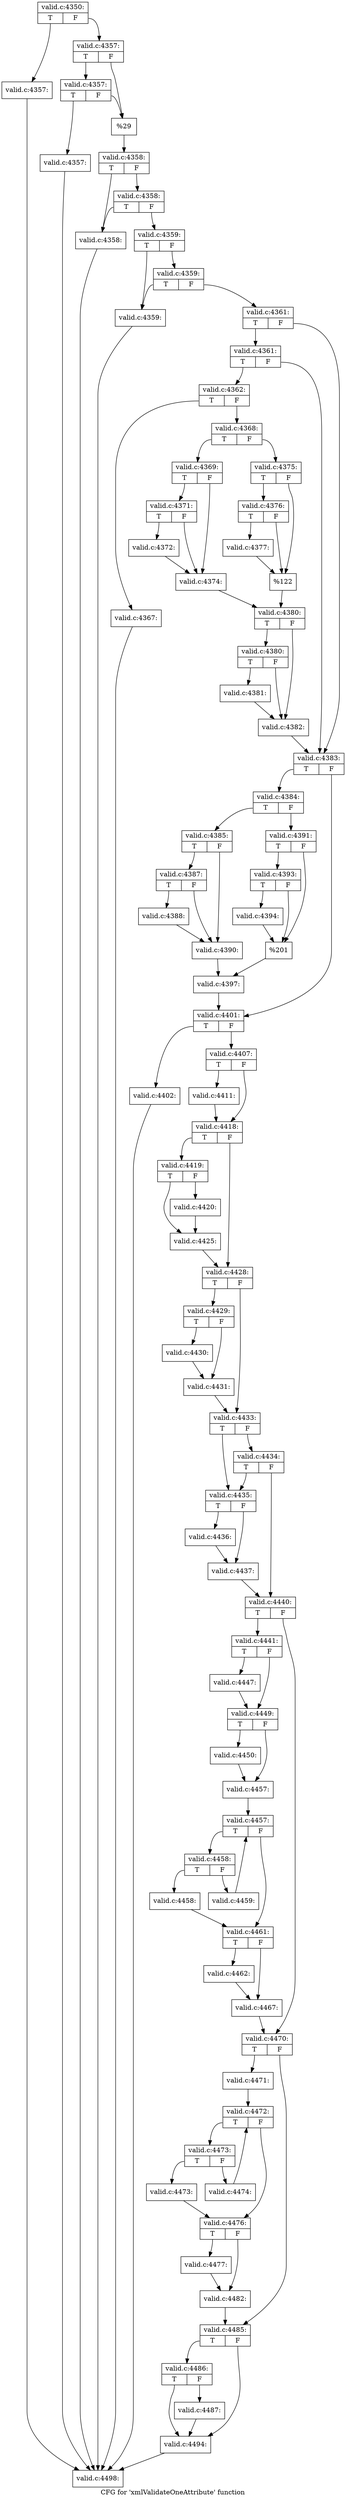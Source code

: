 digraph "CFG for 'xmlValidateOneAttribute' function" {
	label="CFG for 'xmlValidateOneAttribute' function";

	Node0x4d36450 [shape=record,label="{valid.c:4350:|{<s0>T|<s1>F}}"];
	Node0x4d36450:s0 -> Node0x4d381a0;
	Node0x4d36450:s1 -> Node0x4d38240;
	Node0x4d381a0 [shape=record,label="{valid.c:4357:}"];
	Node0x4d381a0 -> Node0x4d36780;
	Node0x4d38240 [shape=record,label="{valid.c:4357:|{<s0>T|<s1>F}}"];
	Node0x4d38240:s0 -> Node0x4d385c0;
	Node0x4d38240:s1 -> Node0x4d38570;
	Node0x4d385c0 [shape=record,label="{valid.c:4357:|{<s0>T|<s1>F}}"];
	Node0x4d385c0:s0 -> Node0x4d38520;
	Node0x4d385c0:s1 -> Node0x4d38570;
	Node0x4d38520 [shape=record,label="{valid.c:4357:}"];
	Node0x4d38520 -> Node0x4d36780;
	Node0x4d38570 [shape=record,label="{%29}"];
	Node0x4d38570 -> Node0x4d381f0;
	Node0x4d381f0 [shape=record,label="{valid.c:4358:|{<s0>T|<s1>F}}"];
	Node0x4d381f0:s0 -> Node0x4d38cd0;
	Node0x4d381f0:s1 -> Node0x4d38d70;
	Node0x4d38d70 [shape=record,label="{valid.c:4358:|{<s0>T|<s1>F}}"];
	Node0x4d38d70:s0 -> Node0x4d38cd0;
	Node0x4d38d70:s1 -> Node0x4d38d20;
	Node0x4d38cd0 [shape=record,label="{valid.c:4358:}"];
	Node0x4d38cd0 -> Node0x4d36780;
	Node0x4d38d20 [shape=record,label="{valid.c:4359:|{<s0>T|<s1>F}}"];
	Node0x4d38d20:s0 -> Node0x4d39590;
	Node0x4d38d20:s1 -> Node0x4d39630;
	Node0x4d39630 [shape=record,label="{valid.c:4359:|{<s0>T|<s1>F}}"];
	Node0x4d39630:s0 -> Node0x4d39590;
	Node0x4d39630:s1 -> Node0x4d395e0;
	Node0x4d39590 [shape=record,label="{valid.c:4359:}"];
	Node0x4d39590 -> Node0x4d36780;
	Node0x4d395e0 [shape=record,label="{valid.c:4361:|{<s0>T|<s1>F}}"];
	Node0x4d395e0:s0 -> Node0x4d39ef0;
	Node0x4d395e0:s1 -> Node0x4d39ea0;
	Node0x4d39ef0 [shape=record,label="{valid.c:4361:|{<s0>T|<s1>F}}"];
	Node0x4d39ef0:s0 -> Node0x4d39e50;
	Node0x4d39ef0:s1 -> Node0x4d39ea0;
	Node0x4d39e50 [shape=record,label="{valid.c:4362:|{<s0>T|<s1>F}}"];
	Node0x4d39e50:s0 -> Node0x4fc3e70;
	Node0x4d39e50:s1 -> Node0x4fc3ec0;
	Node0x4fc3e70 [shape=record,label="{valid.c:4367:}"];
	Node0x4fc3e70 -> Node0x4d36780;
	Node0x4fc3ec0 [shape=record,label="{valid.c:4368:|{<s0>T|<s1>F}}"];
	Node0x4fc3ec0:s0 -> Node0x4fc4350;
	Node0x4fc3ec0:s1 -> Node0x4fc43f0;
	Node0x4fc4350 [shape=record,label="{valid.c:4369:|{<s0>T|<s1>F}}"];
	Node0x4fc4350:s0 -> Node0x4fc5200;
	Node0x4fc4350:s1 -> Node0x4fc51b0;
	Node0x4fc5200 [shape=record,label="{valid.c:4371:|{<s0>T|<s1>F}}"];
	Node0x4fc5200:s0 -> Node0x4fc5160;
	Node0x4fc5200:s1 -> Node0x4fc51b0;
	Node0x4fc5160 [shape=record,label="{valid.c:4372:}"];
	Node0x4fc5160 -> Node0x4fc51b0;
	Node0x4fc51b0 [shape=record,label="{valid.c:4374:}"];
	Node0x4fc51b0 -> Node0x4fc43a0;
	Node0x4fc43f0 [shape=record,label="{valid.c:4375:|{<s0>T|<s1>F}}"];
	Node0x4fc43f0:s0 -> Node0x4fc69a0;
	Node0x4fc43f0:s1 -> Node0x4fc6950;
	Node0x4fc69a0 [shape=record,label="{valid.c:4376:|{<s0>T|<s1>F}}"];
	Node0x4fc69a0:s0 -> Node0x4fc6900;
	Node0x4fc69a0:s1 -> Node0x4fc6950;
	Node0x4fc6900 [shape=record,label="{valid.c:4377:}"];
	Node0x4fc6900 -> Node0x4fc6950;
	Node0x4fc6950 [shape=record,label="{%122}"];
	Node0x4fc6950 -> Node0x4fc43a0;
	Node0x4fc43a0 [shape=record,label="{valid.c:4380:|{<s0>T|<s1>F}}"];
	Node0x4fc43a0:s0 -> Node0x4fc7820;
	Node0x4fc43a0:s1 -> Node0x4fc77d0;
	Node0x4fc7820 [shape=record,label="{valid.c:4380:|{<s0>T|<s1>F}}"];
	Node0x4fc7820:s0 -> Node0x4fc7780;
	Node0x4fc7820:s1 -> Node0x4fc77d0;
	Node0x4fc7780 [shape=record,label="{valid.c:4381:}"];
	Node0x4fc7780 -> Node0x4fc77d0;
	Node0x4fc77d0 [shape=record,label="{valid.c:4382:}"];
	Node0x4fc77d0 -> Node0x4d39ea0;
	Node0x4d39ea0 [shape=record,label="{valid.c:4383:|{<s0>T|<s1>F}}"];
	Node0x4d39ea0:s0 -> Node0x4fc8300;
	Node0x4d39ea0:s1 -> Node0x4fc8350;
	Node0x4fc8300 [shape=record,label="{valid.c:4384:|{<s0>T|<s1>F}}"];
	Node0x4fc8300:s0 -> Node0x4fc8710;
	Node0x4fc8300:s1 -> Node0x4fc87b0;
	Node0x4fc8710 [shape=record,label="{valid.c:4385:|{<s0>T|<s1>F}}"];
	Node0x4fc8710:s0 -> Node0x4fc9690;
	Node0x4fc8710:s1 -> Node0x4fc9640;
	Node0x4fc9690 [shape=record,label="{valid.c:4387:|{<s0>T|<s1>F}}"];
	Node0x4fc9690:s0 -> Node0x4fc95f0;
	Node0x4fc9690:s1 -> Node0x4fc9640;
	Node0x4fc95f0 [shape=record,label="{valid.c:4388:}"];
	Node0x4fc95f0 -> Node0x4fc9640;
	Node0x4fc9640 [shape=record,label="{valid.c:4390:}"];
	Node0x4fc9640 -> Node0x4fc8760;
	Node0x4fc87b0 [shape=record,label="{valid.c:4391:|{<s0>T|<s1>F}}"];
	Node0x4fc87b0:s0 -> Node0x4fcb090;
	Node0x4fc87b0:s1 -> Node0x4fcb040;
	Node0x4fcb090 [shape=record,label="{valid.c:4393:|{<s0>T|<s1>F}}"];
	Node0x4fcb090:s0 -> Node0x4fcaff0;
	Node0x4fcb090:s1 -> Node0x4fcb040;
	Node0x4fcaff0 [shape=record,label="{valid.c:4394:}"];
	Node0x4fcaff0 -> Node0x4fcb040;
	Node0x4fcb040 [shape=record,label="{%201}"];
	Node0x4fcb040 -> Node0x4fc8760;
	Node0x4fc8760 [shape=record,label="{valid.c:4397:}"];
	Node0x4fc8760 -> Node0x4fc8350;
	Node0x4fc8350 [shape=record,label="{valid.c:4401:|{<s0>T|<s1>F}}"];
	Node0x4fc8350:s0 -> Node0x4fcc090;
	Node0x4fc8350:s1 -> Node0x4fcc0e0;
	Node0x4fcc090 [shape=record,label="{valid.c:4402:}"];
	Node0x4fcc090 -> Node0x4d36780;
	Node0x4fcc0e0 [shape=record,label="{valid.c:4407:|{<s0>T|<s1>F}}"];
	Node0x4fcc0e0:s0 -> Node0x4fcd710;
	Node0x4fcc0e0:s1 -> Node0x4fcd760;
	Node0x4fcd710 [shape=record,label="{valid.c:4411:}"];
	Node0x4fcd710 -> Node0x4fcd760;
	Node0x4fcd760 [shape=record,label="{valid.c:4418:|{<s0>T|<s1>F}}"];
	Node0x4fcd760:s0 -> Node0x4fcf530;
	Node0x4fcd760:s1 -> Node0x4fcf580;
	Node0x4fcf530 [shape=record,label="{valid.c:4419:|{<s0>T|<s1>F}}"];
	Node0x4fcf530:s0 -> Node0x4fcfac0;
	Node0x4fcf530:s1 -> Node0x4fcfa70;
	Node0x4fcfa70 [shape=record,label="{valid.c:4420:}"];
	Node0x4fcfa70 -> Node0x4fcfac0;
	Node0x4fcfac0 [shape=record,label="{valid.c:4425:}"];
	Node0x4fcfac0 -> Node0x4fcf580;
	Node0x4fcf580 [shape=record,label="{valid.c:4428:|{<s0>T|<s1>F}}"];
	Node0x4fcf580:s0 -> Node0x4fd0cc0;
	Node0x4fcf580:s1 -> Node0x4fd0d10;
	Node0x4fd0cc0 [shape=record,label="{valid.c:4429:|{<s0>T|<s1>F}}"];
	Node0x4fd0cc0:s0 -> Node0x4fd1200;
	Node0x4fd0cc0:s1 -> Node0x4fd1250;
	Node0x4fd1200 [shape=record,label="{valid.c:4430:}"];
	Node0x4fd1200 -> Node0x4fd1250;
	Node0x4fd1250 [shape=record,label="{valid.c:4431:}"];
	Node0x4fd1250 -> Node0x4fd0d10;
	Node0x4fd0d10 [shape=record,label="{valid.c:4433:|{<s0>T|<s1>F}}"];
	Node0x4fd0d10:s0 -> Node0x4fd1a20;
	Node0x4fd0d10:s1 -> Node0x4fd1ac0;
	Node0x4fd1ac0 [shape=record,label="{valid.c:4434:|{<s0>T|<s1>F}}"];
	Node0x4fd1ac0:s0 -> Node0x4fd1a20;
	Node0x4fd1ac0:s1 -> Node0x4fd1a70;
	Node0x4fd1a20 [shape=record,label="{valid.c:4435:|{<s0>T|<s1>F}}"];
	Node0x4fd1a20:s0 -> Node0x4fd2310;
	Node0x4fd1a20:s1 -> Node0x4fd2360;
	Node0x4fd2310 [shape=record,label="{valid.c:4436:}"];
	Node0x4fd2310 -> Node0x4fd2360;
	Node0x4fd2360 [shape=record,label="{valid.c:4437:}"];
	Node0x4fd2360 -> Node0x4fd1a70;
	Node0x4fd1a70 [shape=record,label="{valid.c:4440:|{<s0>T|<s1>F}}"];
	Node0x4fd1a70:s0 -> Node0x5101f90;
	Node0x4fd1a70:s1 -> Node0x5101fe0;
	Node0x5101f90 [shape=record,label="{valid.c:4441:|{<s0>T|<s1>F}}"];
	Node0x5101f90:s0 -> Node0x5103050;
	Node0x5101f90:s1 -> Node0x51030a0;
	Node0x5103050 [shape=record,label="{valid.c:4447:}"];
	Node0x5103050 -> Node0x51030a0;
	Node0x51030a0 [shape=record,label="{valid.c:4449:|{<s0>T|<s1>F}}"];
	Node0x51030a0:s0 -> Node0x5103820;
	Node0x51030a0:s1 -> Node0x5103870;
	Node0x5103820 [shape=record,label="{valid.c:4450:}"];
	Node0x5103820 -> Node0x5103870;
	Node0x5103870 [shape=record,label="{valid.c:4457:}"];
	Node0x5103870 -> Node0x5104e10;
	Node0x5104e10 [shape=record,label="{valid.c:4457:|{<s0>T|<s1>F}}"];
	Node0x5104e10:s0 -> Node0x5105200;
	Node0x5104e10:s1 -> Node0x5105030;
	Node0x5105200 [shape=record,label="{valid.c:4458:|{<s0>T|<s1>F}}"];
	Node0x5105200:s0 -> Node0x51053c0;
	Node0x5105200:s1 -> Node0x5105410;
	Node0x51053c0 [shape=record,label="{valid.c:4458:}"];
	Node0x51053c0 -> Node0x5105030;
	Node0x5105410 [shape=record,label="{valid.c:4459:}"];
	Node0x5105410 -> Node0x5104e10;
	Node0x5105030 [shape=record,label="{valid.c:4461:|{<s0>T|<s1>F}}"];
	Node0x5105030:s0 -> Node0x5105c70;
	Node0x5105030:s1 -> Node0x5105cc0;
	Node0x5105c70 [shape=record,label="{valid.c:4462:}"];
	Node0x5105c70 -> Node0x5105cc0;
	Node0x5105cc0 [shape=record,label="{valid.c:4467:}"];
	Node0x5105cc0 -> Node0x5101fe0;
	Node0x5101fe0 [shape=record,label="{valid.c:4470:|{<s0>T|<s1>F}}"];
	Node0x5101fe0:s0 -> Node0x5106c10;
	Node0x5101fe0:s1 -> Node0x5106c60;
	Node0x5106c10 [shape=record,label="{valid.c:4471:}"];
	Node0x5106c10 -> Node0x5107590;
	Node0x5107590 [shape=record,label="{valid.c:4472:|{<s0>T|<s1>F}}"];
	Node0x5107590:s0 -> Node0x5107980;
	Node0x5107590:s1 -> Node0x51077b0;
	Node0x5107980 [shape=record,label="{valid.c:4473:|{<s0>T|<s1>F}}"];
	Node0x5107980:s0 -> Node0x5107b40;
	Node0x5107980:s1 -> Node0x5107b90;
	Node0x5107b40 [shape=record,label="{valid.c:4473:}"];
	Node0x5107b40 -> Node0x51077b0;
	Node0x5107b90 [shape=record,label="{valid.c:4474:}"];
	Node0x5107b90 -> Node0x5107590;
	Node0x51077b0 [shape=record,label="{valid.c:4476:|{<s0>T|<s1>F}}"];
	Node0x51077b0:s0 -> Node0x51083f0;
	Node0x51077b0:s1 -> Node0x5108440;
	Node0x51083f0 [shape=record,label="{valid.c:4477:}"];
	Node0x51083f0 -> Node0x5108440;
	Node0x5108440 [shape=record,label="{valid.c:4482:}"];
	Node0x5108440 -> Node0x5106c60;
	Node0x5106c60 [shape=record,label="{valid.c:4485:|{<s0>T|<s1>F}}"];
	Node0x5106c60:s0 -> Node0x51097e0;
	Node0x5106c60:s1 -> Node0x5109790;
	Node0x51097e0 [shape=record,label="{valid.c:4486:|{<s0>T|<s1>F}}"];
	Node0x51097e0:s0 -> Node0x5109790;
	Node0x51097e0:s1 -> Node0x5109740;
	Node0x5109740 [shape=record,label="{valid.c:4487:}"];
	Node0x5109740 -> Node0x5109790;
	Node0x5109790 [shape=record,label="{valid.c:4494:}"];
	Node0x5109790 -> Node0x4d36780;
	Node0x4d36780 [shape=record,label="{valid.c:4498:}"];
}
